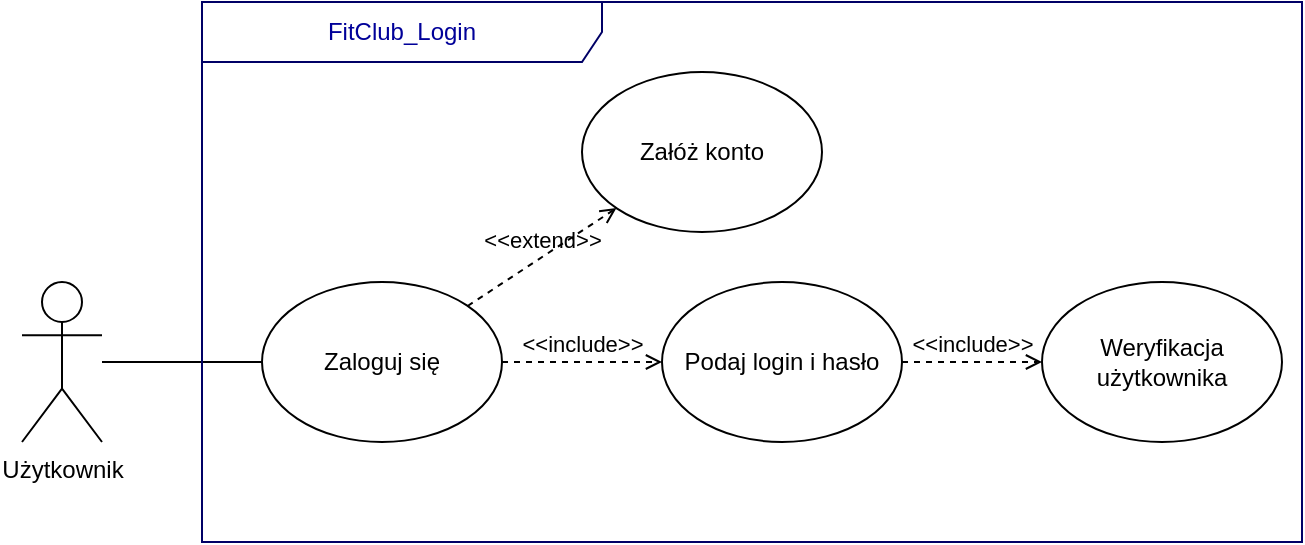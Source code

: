 <mxfile version="15.5.4" type="device"><diagram id="GWM3Bv7iVu1EyoNoZLgB" name="Page-1"><mxGraphModel dx="1422" dy="762" grid="1" gridSize="10" guides="1" tooltips="1" connect="1" arrows="1" fold="1" page="1" pageScale="1" pageWidth="827" pageHeight="1169" math="0" shadow="0"><root><mxCell id="0"/><mxCell id="1" parent="0"/><mxCell id="-5BdrLKwaUdi2qC_m-XR-1" value="Użytkownik" style="shape=umlActor;verticalLabelPosition=bottom;verticalAlign=top;html=1;outlineConnect=0;" vertex="1" parent="1"><mxGeometry x="60" y="660" width="40" height="80" as="geometry"/></mxCell><mxCell id="-5BdrLKwaUdi2qC_m-XR-2" value="Zaloguj się" style="ellipse;whiteSpace=wrap;html=1;fontColor=#000000;" vertex="1" parent="1"><mxGeometry x="180" y="660" width="120" height="80" as="geometry"/></mxCell><mxCell id="-5BdrLKwaUdi2qC_m-XR-3" value="" style="endArrow=none;html=1;rounded=0;fontColor=#000000;" edge="1" parent="1" source="-5BdrLKwaUdi2qC_m-XR-1" target="-5BdrLKwaUdi2qC_m-XR-2"><mxGeometry width="50" height="50" relative="1" as="geometry"><mxPoint x="340" y="895.743" as="sourcePoint"/><mxPoint x="479.495" y="640.002" as="targetPoint"/></mxGeometry></mxCell><mxCell id="-5BdrLKwaUdi2qC_m-XR-4" value="&amp;lt;&amp;lt;extend&amp;gt;&amp;gt;" style="html=1;verticalAlign=bottom;labelBackgroundColor=none;endArrow=open;endFill=0;dashed=1;rounded=0;fontColor=#000000;" edge="1" parent="1" source="-5BdrLKwaUdi2qC_m-XR-2" target="-5BdrLKwaUdi2qC_m-XR-5"><mxGeometry width="160" relative="1" as="geometry"><mxPoint x="369.996" y="714.937" as="sourcePoint"/><mxPoint x="515.024" y="874.193" as="targetPoint"/></mxGeometry></mxCell><mxCell id="-5BdrLKwaUdi2qC_m-XR-5" value="Załóż konto" style="ellipse;whiteSpace=wrap;html=1;fontColor=#000000;" vertex="1" parent="1"><mxGeometry x="340" y="555" width="120" height="80" as="geometry"/></mxCell><mxCell id="-5BdrLKwaUdi2qC_m-XR-6" value="&amp;lt;&amp;lt;include&amp;gt;&amp;gt;" style="html=1;verticalAlign=bottom;labelBackgroundColor=none;endArrow=open;endFill=0;dashed=1;rounded=0;fontColor=#000000;" edge="1" parent="1" source="-5BdrLKwaUdi2qC_m-XR-2" target="-5BdrLKwaUdi2qC_m-XR-7"><mxGeometry width="160" relative="1" as="geometry"><mxPoint x="401.12" y="750" as="sourcePoint"/><mxPoint x="491.12" y="770" as="targetPoint"/></mxGeometry></mxCell><mxCell id="-5BdrLKwaUdi2qC_m-XR-7" value="Podaj login i hasło" style="ellipse;whiteSpace=wrap;html=1;fontColor=#000000;" vertex="1" parent="1"><mxGeometry x="380" y="660" width="120" height="80" as="geometry"/></mxCell><mxCell id="-5BdrLKwaUdi2qC_m-XR-8" value="FitClub_Login" style="shape=umlFrame;whiteSpace=wrap;html=1;strokeWidth=1;fillColor=none;width=200;height=30;fontColor=#000099;strokeColor=#000066;" vertex="1" parent="1"><mxGeometry x="150" y="520" width="550" height="270" as="geometry"/></mxCell><mxCell id="-5BdrLKwaUdi2qC_m-XR-9" value="Weryfikacja użytkownika" style="ellipse;whiteSpace=wrap;html=1;fontColor=#000000;" vertex="1" parent="1"><mxGeometry x="570" y="660" width="120" height="80" as="geometry"/></mxCell><mxCell id="-5BdrLKwaUdi2qC_m-XR-10" value="&amp;lt;&amp;lt;include&amp;gt;&amp;gt;" style="html=1;verticalAlign=bottom;labelBackgroundColor=none;endArrow=open;endFill=0;dashed=1;rounded=0;fontColor=#000000;" edge="1" parent="1" source="-5BdrLKwaUdi2qC_m-XR-7" target="-5BdrLKwaUdi2qC_m-XR-9"><mxGeometry width="160" relative="1" as="geometry"><mxPoint x="545.0" y="740" as="sourcePoint"/><mxPoint x="435" y="750" as="targetPoint"/></mxGeometry></mxCell></root></mxGraphModel></diagram></mxfile>